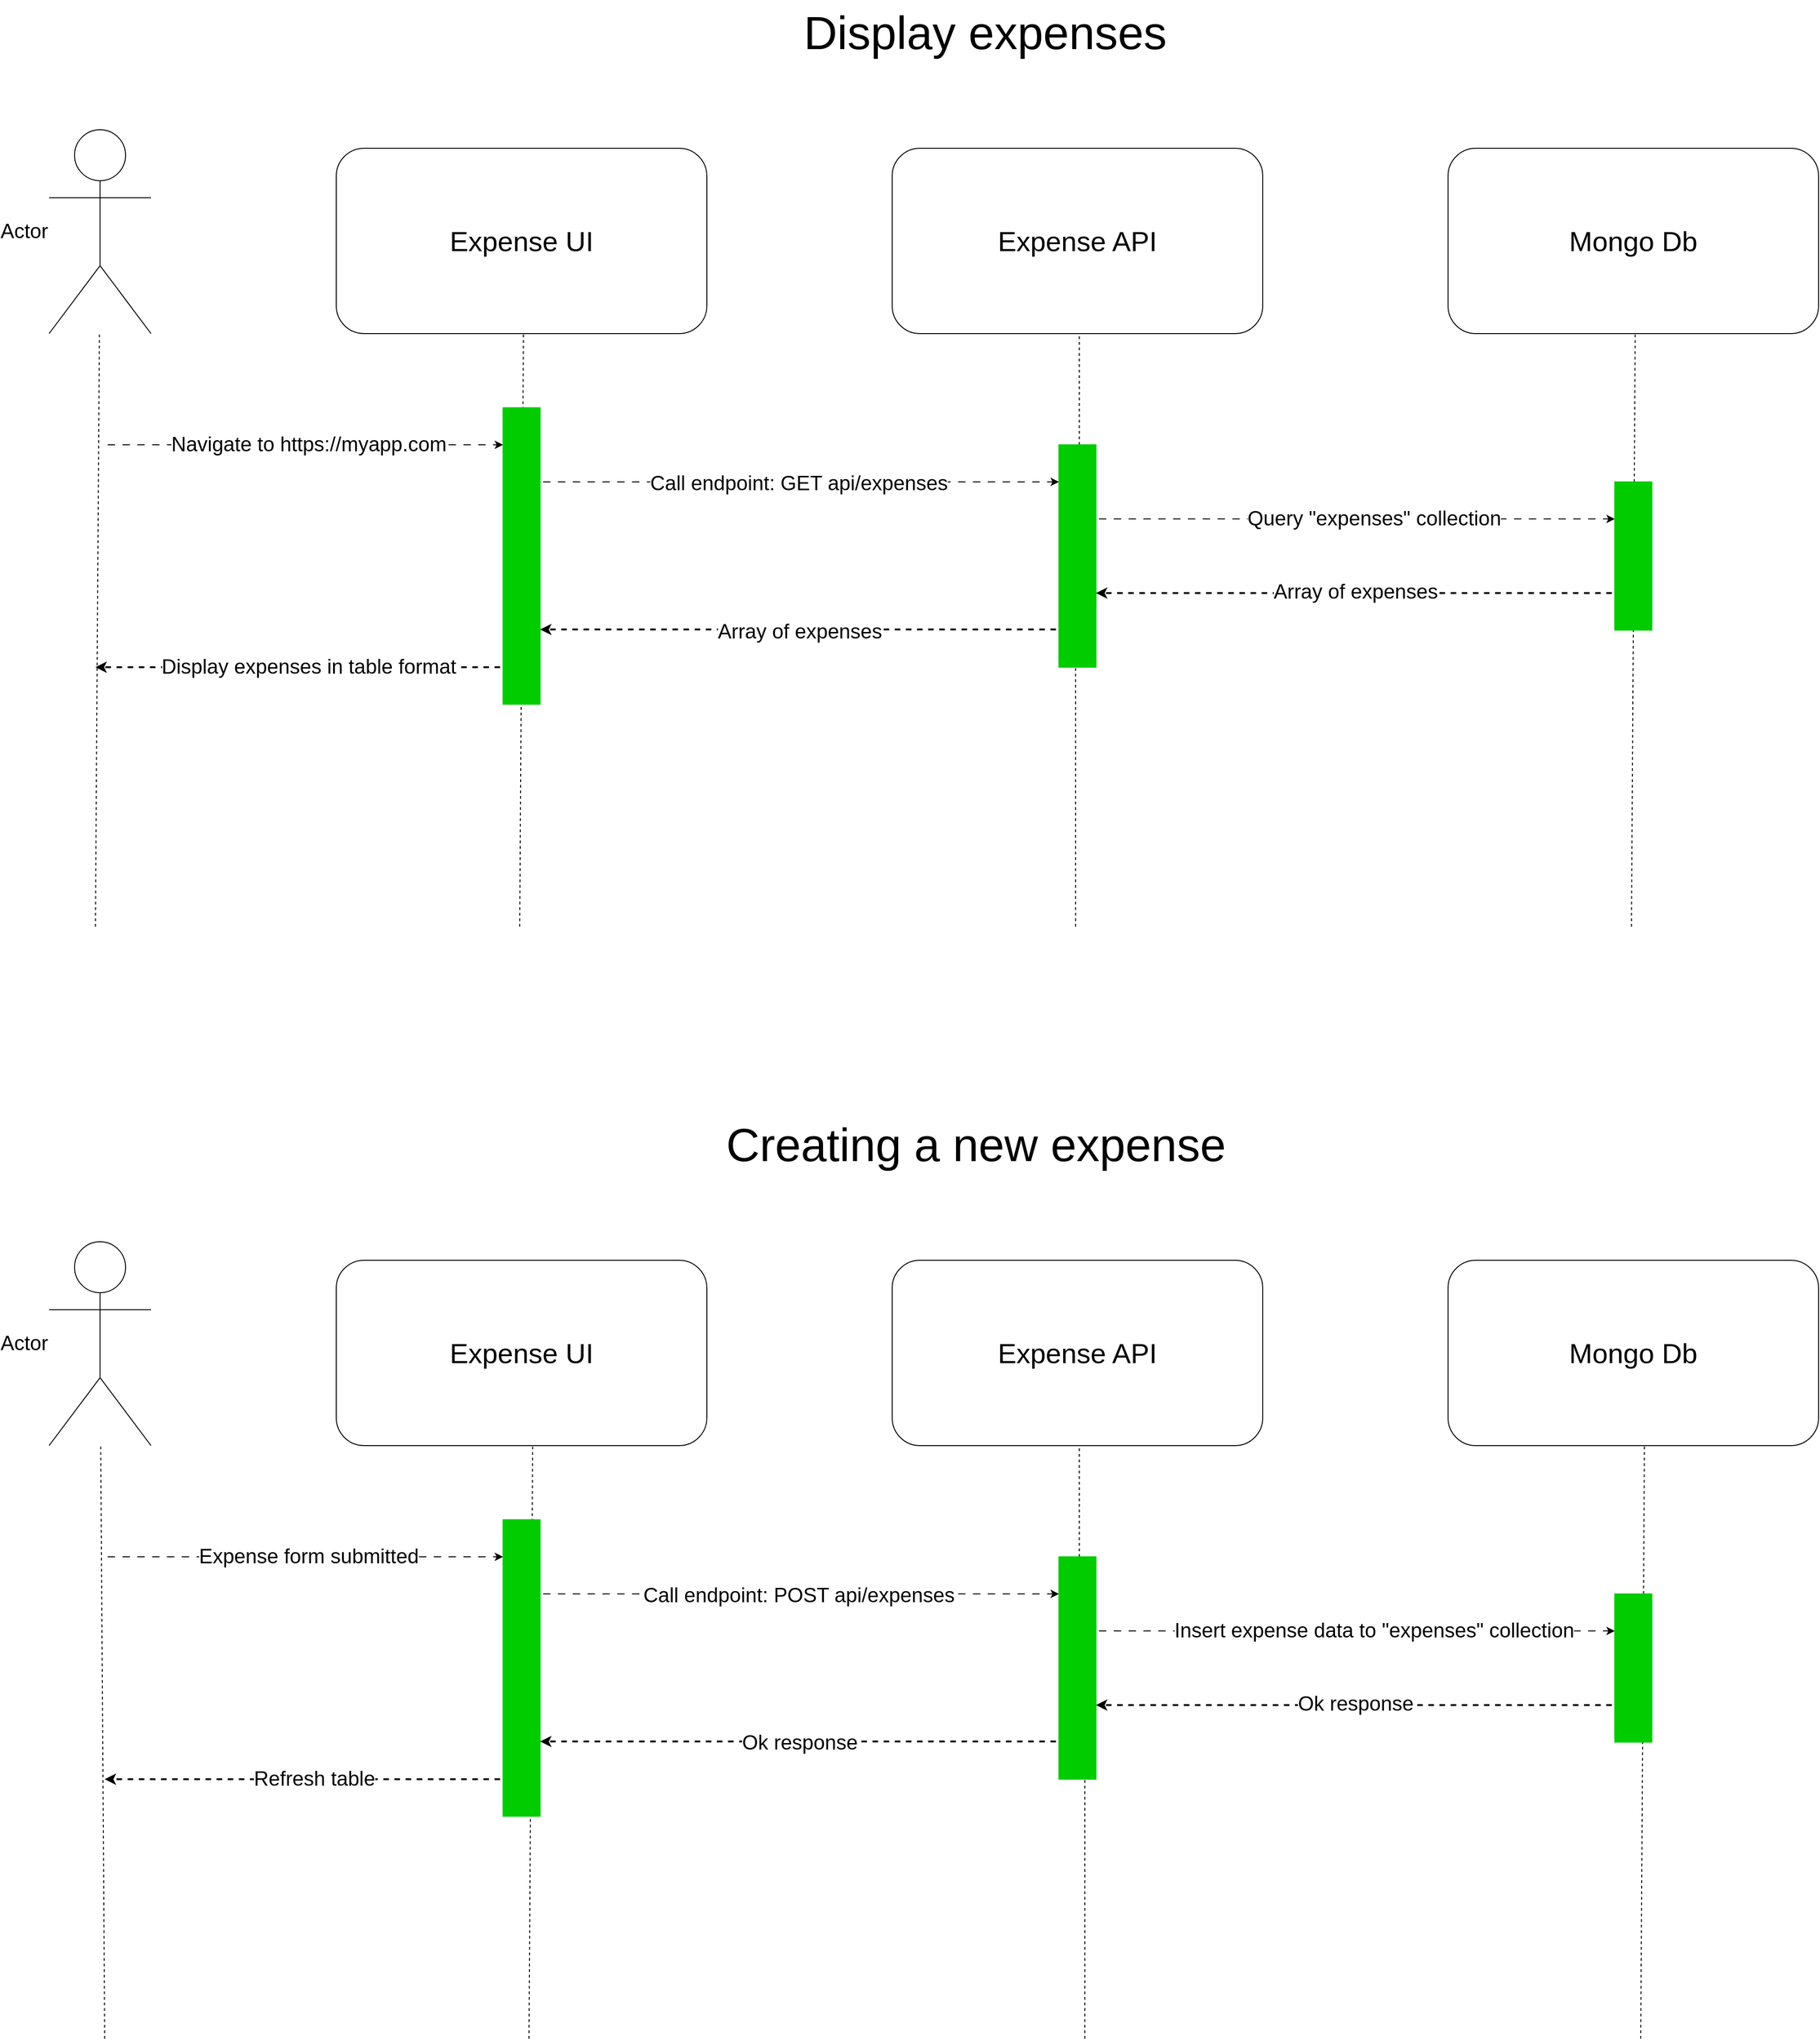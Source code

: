 <mxfile version="22.0.4" type="github">
  <diagram name="Page-1" id="9S9WcQxCw3WbPSDkXNFh">
    <mxGraphModel dx="2368" dy="2202" grid="1" gridSize="10" guides="1" tooltips="1" connect="1" arrows="1" fold="1" page="1" pageScale="1" pageWidth="850" pageHeight="1100" math="0" shadow="0">
      <root>
        <mxCell id="0" />
        <mxCell id="1" parent="0" />
        <mxCell id="2bjLfph6GWIjKSu_a6J0-2" value="Actor" style="shape=umlActor;verticalLabelPosition=middle;verticalAlign=middle;html=1;outlineConnect=0;fontSize=22;horizontal=1;labelPosition=left;align=right;" vertex="1" parent="1">
          <mxGeometry x="170" y="180" width="110" height="220" as="geometry" />
        </mxCell>
        <mxCell id="2bjLfph6GWIjKSu_a6J0-3" value="Expense UI" style="rounded=1;whiteSpace=wrap;html=1;fontSize=30;" vertex="1" parent="1">
          <mxGeometry x="480" y="200" width="400" height="200" as="geometry" />
        </mxCell>
        <mxCell id="2bjLfph6GWIjKSu_a6J0-15" value="Expense API" style="rounded=1;whiteSpace=wrap;html=1;fontSize=30;" vertex="1" parent="1">
          <mxGeometry x="1080" y="200" width="400" height="200" as="geometry" />
        </mxCell>
        <mxCell id="2bjLfph6GWIjKSu_a6J0-16" value="Mongo Db" style="rounded=1;whiteSpace=wrap;html=1;fontSize=30;" vertex="1" parent="1">
          <mxGeometry x="1680" y="200" width="400" height="200" as="geometry" />
        </mxCell>
        <mxCell id="2bjLfph6GWIjKSu_a6J0-18" value="" style="endArrow=none;dashed=1;html=1;rounded=0;" edge="1" parent="1" target="2bjLfph6GWIjKSu_a6J0-2">
          <mxGeometry width="50" height="50" relative="1" as="geometry">
            <mxPoint x="220" y="1040" as="sourcePoint" />
            <mxPoint x="222" y="400" as="targetPoint" />
          </mxGeometry>
        </mxCell>
        <mxCell id="2bjLfph6GWIjKSu_a6J0-19" value="" style="endArrow=none;dashed=1;html=1;rounded=0;" edge="1" parent="1">
          <mxGeometry width="50" height="50" relative="1" as="geometry">
            <mxPoint x="678" y="1040" as="sourcePoint" />
            <mxPoint x="682" y="400" as="targetPoint" />
          </mxGeometry>
        </mxCell>
        <mxCell id="2bjLfph6GWIjKSu_a6J0-20" value="" style="endArrow=none;dashed=1;html=1;rounded=0;" edge="1" parent="1" source="2bjLfph6GWIjKSu_a6J0-28">
          <mxGeometry width="50" height="50" relative="1" as="geometry">
            <mxPoint x="1278" y="1040" as="sourcePoint" />
            <mxPoint x="1282" y="400" as="targetPoint" />
          </mxGeometry>
        </mxCell>
        <mxCell id="2bjLfph6GWIjKSu_a6J0-21" value="" style="endArrow=none;dashed=1;html=1;rounded=0;" edge="1" parent="1">
          <mxGeometry width="50" height="50" relative="1" as="geometry">
            <mxPoint x="1878" y="1040" as="sourcePoint" />
            <mxPoint x="1882" y="400" as="targetPoint" />
          </mxGeometry>
        </mxCell>
        <mxCell id="2bjLfph6GWIjKSu_a6J0-22" value="" style="endArrow=classic;html=1;rounded=0;flowAnimation=1;" edge="1" parent="1" target="2bjLfph6GWIjKSu_a6J0-23">
          <mxGeometry width="50" height="50" relative="1" as="geometry">
            <mxPoint x="230" y="520" as="sourcePoint" />
            <mxPoint x="620" y="520" as="targetPoint" />
          </mxGeometry>
        </mxCell>
        <mxCell id="2bjLfph6GWIjKSu_a6J0-26" value="Navigate to https://myapp.com" style="edgeLabel;html=1;align=center;verticalAlign=middle;resizable=0;points=[];fontSize=22;" vertex="1" connectable="0" parent="2bjLfph6GWIjKSu_a6J0-22">
          <mxGeometry x="-0.164" y="-1" relative="1" as="geometry">
            <mxPoint x="40" y="-1" as="offset" />
          </mxGeometry>
        </mxCell>
        <mxCell id="2bjLfph6GWIjKSu_a6J0-23" value="" style="html=1;points=[[0,0,0,0,5],[0,1,0,0,-5],[1,0,0,0,5],[1,1,0,0,-5]];perimeter=orthogonalPerimeter;outlineConnect=0;targetShapes=umlLifeline;portConstraint=eastwest;newEdgeStyle={&quot;curved&quot;:0,&quot;rounded&quot;:0};fontSize=13;perimeterSpacing=0;strokeWidth=1;fillColor=#00CC00;strokeColor=#00CC00;" vertex="1" parent="1">
          <mxGeometry x="660" y="480" width="40" height="320" as="geometry" />
        </mxCell>
        <mxCell id="2bjLfph6GWIjKSu_a6J0-27" value="" style="endArrow=classic;html=1;rounded=0;flowAnimation=1;ignoreEdge=0;" edge="1" parent="1" target="2bjLfph6GWIjKSu_a6J0-28">
          <mxGeometry width="50" height="50" relative="1" as="geometry">
            <mxPoint x="700" y="560" as="sourcePoint" />
            <mxPoint x="800" y="560" as="targetPoint" />
          </mxGeometry>
        </mxCell>
        <mxCell id="2bjLfph6GWIjKSu_a6J0-35" value="&lt;font style=&quot;font-size: 22px;&quot;&gt;Call endpoint: GET api/expenses&lt;/font&gt;" style="edgeLabel;html=1;align=center;verticalAlign=middle;resizable=0;points=[];fontSize=22;" vertex="1" connectable="0" parent="2bjLfph6GWIjKSu_a6J0-27">
          <mxGeometry x="-0.005" y="-2" relative="1" as="geometry">
            <mxPoint as="offset" />
          </mxGeometry>
        </mxCell>
        <mxCell id="2bjLfph6GWIjKSu_a6J0-29" value="" style="endArrow=none;dashed=1;html=1;rounded=0;" edge="1" parent="1" target="2bjLfph6GWIjKSu_a6J0-28">
          <mxGeometry width="50" height="50" relative="1" as="geometry">
            <mxPoint x="1278" y="1040" as="sourcePoint" />
            <mxPoint x="1282" y="400" as="targetPoint" />
          </mxGeometry>
        </mxCell>
        <mxCell id="2bjLfph6GWIjKSu_a6J0-28" value="" style="html=1;points=[[0,0,0,0,5],[0,1,0,0,-5],[1,0,0,0,5],[1,1,0,0,-5]];perimeter=orthogonalPerimeter;outlineConnect=0;targetShapes=umlLifeline;portConstraint=eastwest;newEdgeStyle={&quot;curved&quot;:0,&quot;rounded&quot;:0};fontSize=13;perimeterSpacing=0;strokeWidth=1;fillColor=#00CC00;strokeColor=#00CC00;" vertex="1" parent="1">
          <mxGeometry x="1260" y="520" width="40" height="240" as="geometry" />
        </mxCell>
        <mxCell id="2bjLfph6GWIjKSu_a6J0-30" value="" style="endArrow=classic;html=1;rounded=0;flowAnimation=1;" edge="1" parent="1">
          <mxGeometry width="50" height="50" relative="1" as="geometry">
            <mxPoint x="1300" y="600" as="sourcePoint" />
            <mxPoint x="1860" y="600" as="targetPoint" />
          </mxGeometry>
        </mxCell>
        <mxCell id="2bjLfph6GWIjKSu_a6J0-36" value="&lt;font style=&quot;font-size: 22px;&quot;&gt;Query &quot;expenses&quot; collection&lt;/font&gt;" style="edgeLabel;html=1;align=center;verticalAlign=middle;resizable=0;points=[];fontSize=22;" vertex="1" connectable="0" parent="2bjLfph6GWIjKSu_a6J0-30">
          <mxGeometry x="-0.105" relative="1" as="geometry">
            <mxPoint x="49" as="offset" />
          </mxGeometry>
        </mxCell>
        <mxCell id="2bjLfph6GWIjKSu_a6J0-31" value="" style="html=1;points=[[0,0,0,0,5],[0,1,0,0,-5],[1,0,0,0,5],[1,1,0,0,-5]];perimeter=orthogonalPerimeter;outlineConnect=0;targetShapes=umlLifeline;portConstraint=eastwest;newEdgeStyle={&quot;curved&quot;:0,&quot;rounded&quot;:0};fontSize=13;perimeterSpacing=0;strokeWidth=1;fillColor=#00CC00;strokeColor=#00CC00;" vertex="1" parent="1">
          <mxGeometry x="1860" y="560" width="40" height="160" as="geometry" />
        </mxCell>
        <mxCell id="2bjLfph6GWIjKSu_a6J0-32" value="" style="endArrow=classic;html=1;rounded=0;dashed=1;strokeWidth=2;flowAnimation=1;" edge="1" parent="1" target="2bjLfph6GWIjKSu_a6J0-28">
          <mxGeometry width="50" height="50" relative="1" as="geometry">
            <mxPoint x="1860" y="680" as="sourcePoint" />
            <mxPoint x="1570" y="680" as="targetPoint" />
          </mxGeometry>
        </mxCell>
        <mxCell id="2bjLfph6GWIjKSu_a6J0-37" value="&lt;font style=&quot;font-size: 22px;&quot;&gt;Array of expenses&lt;/font&gt;" style="edgeLabel;html=1;align=center;verticalAlign=middle;resizable=0;points=[];fontSize=22;" vertex="1" connectable="0" parent="2bjLfph6GWIjKSu_a6J0-32">
          <mxGeometry x="0.16" y="-1" relative="1" as="geometry">
            <mxPoint x="45" as="offset" />
          </mxGeometry>
        </mxCell>
        <mxCell id="2bjLfph6GWIjKSu_a6J0-33" value="" style="endArrow=classic;html=1;rounded=0;dashed=1;strokeWidth=2;flowAnimation=1;" edge="1" parent="1">
          <mxGeometry width="50" height="50" relative="1" as="geometry">
            <mxPoint x="1260" y="719.31" as="sourcePoint" />
            <mxPoint x="700" y="719.31" as="targetPoint" />
          </mxGeometry>
        </mxCell>
        <mxCell id="2bjLfph6GWIjKSu_a6J0-38" value="Array of expenses" style="edgeLabel;html=1;align=center;verticalAlign=middle;resizable=0;points=[];fontSize=22;" vertex="1" connectable="0" parent="2bjLfph6GWIjKSu_a6J0-33">
          <mxGeometry x="0.0" y="2" relative="1" as="geometry">
            <mxPoint as="offset" />
          </mxGeometry>
        </mxCell>
        <mxCell id="2bjLfph6GWIjKSu_a6J0-34" value="" style="endArrow=classic;html=1;rounded=0;dashed=1;strokeWidth=2;flowAnimation=1;" edge="1" parent="1">
          <mxGeometry width="50" height="50" relative="1" as="geometry">
            <mxPoint x="660" y="760" as="sourcePoint" />
            <mxPoint x="220" y="760" as="targetPoint" />
          </mxGeometry>
        </mxCell>
        <mxCell id="2bjLfph6GWIjKSu_a6J0-39" value="Display expenses in table format" style="edgeLabel;html=1;align=center;verticalAlign=middle;resizable=0;points=[];fontSize=22;" vertex="1" connectable="0" parent="2bjLfph6GWIjKSu_a6J0-34">
          <mxGeometry x="0.129" y="-2" relative="1" as="geometry">
            <mxPoint x="38" y="2" as="offset" />
          </mxGeometry>
        </mxCell>
        <mxCell id="2bjLfph6GWIjKSu_a6J0-40" value="Display expenses" style="text;html=1;align=center;verticalAlign=middle;resizable=0;points=[];autosize=1;strokeColor=none;fillColor=none;fontSize=50;" vertex="1" parent="1">
          <mxGeometry x="970" y="40" width="420" height="70" as="geometry" />
        </mxCell>
        <mxCell id="2bjLfph6GWIjKSu_a6J0-41" value="Actor" style="shape=umlActor;verticalLabelPosition=middle;verticalAlign=middle;html=1;outlineConnect=0;fontSize=22;horizontal=1;labelPosition=left;align=right;" vertex="1" parent="1">
          <mxGeometry x="170" y="1380" width="110" height="220" as="geometry" />
        </mxCell>
        <mxCell id="2bjLfph6GWIjKSu_a6J0-42" value="Expense UI" style="rounded=1;whiteSpace=wrap;html=1;fontSize=30;" vertex="1" parent="1">
          <mxGeometry x="480" y="1400" width="400" height="200" as="geometry" />
        </mxCell>
        <mxCell id="2bjLfph6GWIjKSu_a6J0-43" value="Expense API" style="rounded=1;whiteSpace=wrap;html=1;fontSize=30;" vertex="1" parent="1">
          <mxGeometry x="1080" y="1400" width="400" height="200" as="geometry" />
        </mxCell>
        <mxCell id="2bjLfph6GWIjKSu_a6J0-44" value="Mongo Db" style="rounded=1;whiteSpace=wrap;html=1;fontSize=30;" vertex="1" parent="1">
          <mxGeometry x="1680" y="1400" width="400" height="200" as="geometry" />
        </mxCell>
        <mxCell id="2bjLfph6GWIjKSu_a6J0-45" value="" style="endArrow=none;dashed=1;html=1;rounded=0;" edge="1" parent="1" target="2bjLfph6GWIjKSu_a6J0-41">
          <mxGeometry width="50" height="50" relative="1" as="geometry">
            <mxPoint x="230" y="2240" as="sourcePoint" />
            <mxPoint x="232" y="1600" as="targetPoint" />
          </mxGeometry>
        </mxCell>
        <mxCell id="2bjLfph6GWIjKSu_a6J0-46" value="" style="endArrow=none;dashed=1;html=1;rounded=0;" edge="1" parent="1">
          <mxGeometry width="50" height="50" relative="1" as="geometry">
            <mxPoint x="688" y="2240" as="sourcePoint" />
            <mxPoint x="692" y="1600" as="targetPoint" />
          </mxGeometry>
        </mxCell>
        <mxCell id="2bjLfph6GWIjKSu_a6J0-47" value="" style="endArrow=none;dashed=1;html=1;rounded=0;" edge="1" parent="1" source="2bjLfph6GWIjKSu_a6J0-55">
          <mxGeometry width="50" height="50" relative="1" as="geometry">
            <mxPoint x="1278" y="2240" as="sourcePoint" />
            <mxPoint x="1282" y="1600" as="targetPoint" />
          </mxGeometry>
        </mxCell>
        <mxCell id="2bjLfph6GWIjKSu_a6J0-48" value="" style="endArrow=none;dashed=1;html=1;rounded=0;" edge="1" parent="1">
          <mxGeometry width="50" height="50" relative="1" as="geometry">
            <mxPoint x="1888" y="2240" as="sourcePoint" />
            <mxPoint x="1892" y="1600" as="targetPoint" />
          </mxGeometry>
        </mxCell>
        <mxCell id="2bjLfph6GWIjKSu_a6J0-49" value="" style="endArrow=classic;html=1;rounded=0;flowAnimation=1;" edge="1" parent="1" target="2bjLfph6GWIjKSu_a6J0-51">
          <mxGeometry width="50" height="50" relative="1" as="geometry">
            <mxPoint x="230" y="1720" as="sourcePoint" />
            <mxPoint x="620" y="1720" as="targetPoint" />
          </mxGeometry>
        </mxCell>
        <mxCell id="2bjLfph6GWIjKSu_a6J0-50" value="Expense form submitted" style="edgeLabel;html=1;align=center;verticalAlign=middle;resizable=0;points=[];fontSize=22;" vertex="1" connectable="0" parent="2bjLfph6GWIjKSu_a6J0-49">
          <mxGeometry x="-0.164" y="-1" relative="1" as="geometry">
            <mxPoint x="40" y="-1" as="offset" />
          </mxGeometry>
        </mxCell>
        <mxCell id="2bjLfph6GWIjKSu_a6J0-51" value="" style="html=1;points=[[0,0,0,0,5],[0,1,0,0,-5],[1,0,0,0,5],[1,1,0,0,-5]];perimeter=orthogonalPerimeter;outlineConnect=0;targetShapes=umlLifeline;portConstraint=eastwest;newEdgeStyle={&quot;curved&quot;:0,&quot;rounded&quot;:0};fontSize=13;perimeterSpacing=0;strokeWidth=1;fillColor=#00CC00;strokeColor=#00CC00;" vertex="1" parent="1">
          <mxGeometry x="660" y="1680" width="40" height="320" as="geometry" />
        </mxCell>
        <mxCell id="2bjLfph6GWIjKSu_a6J0-52" value="" style="endArrow=classic;html=1;rounded=0;flowAnimation=1;ignoreEdge=0;" edge="1" parent="1" target="2bjLfph6GWIjKSu_a6J0-55">
          <mxGeometry width="50" height="50" relative="1" as="geometry">
            <mxPoint x="700" y="1760" as="sourcePoint" />
            <mxPoint x="800" y="1760" as="targetPoint" />
          </mxGeometry>
        </mxCell>
        <mxCell id="2bjLfph6GWIjKSu_a6J0-53" value="&lt;font style=&quot;font-size: 22px;&quot;&gt;Call endpoint: POST api/expenses&lt;/font&gt;" style="edgeLabel;html=1;align=center;verticalAlign=middle;resizable=0;points=[];fontSize=22;" vertex="1" connectable="0" parent="2bjLfph6GWIjKSu_a6J0-52">
          <mxGeometry x="-0.005" y="-2" relative="1" as="geometry">
            <mxPoint as="offset" />
          </mxGeometry>
        </mxCell>
        <mxCell id="2bjLfph6GWIjKSu_a6J0-54" value="" style="endArrow=none;dashed=1;html=1;rounded=0;" edge="1" parent="1" target="2bjLfph6GWIjKSu_a6J0-55">
          <mxGeometry width="50" height="50" relative="1" as="geometry">
            <mxPoint x="1288" y="2240" as="sourcePoint" />
            <mxPoint x="1292" y="1600" as="targetPoint" />
          </mxGeometry>
        </mxCell>
        <mxCell id="2bjLfph6GWIjKSu_a6J0-55" value="" style="html=1;points=[[0,0,0,0,5],[0,1,0,0,-5],[1,0,0,0,5],[1,1,0,0,-5]];perimeter=orthogonalPerimeter;outlineConnect=0;targetShapes=umlLifeline;portConstraint=eastwest;newEdgeStyle={&quot;curved&quot;:0,&quot;rounded&quot;:0};fontSize=13;perimeterSpacing=0;strokeWidth=1;fillColor=#00CC00;strokeColor=#00CC00;" vertex="1" parent="1">
          <mxGeometry x="1260" y="1720" width="40" height="240" as="geometry" />
        </mxCell>
        <mxCell id="2bjLfph6GWIjKSu_a6J0-56" value="" style="endArrow=classic;html=1;rounded=0;flowAnimation=1;" edge="1" parent="1">
          <mxGeometry width="50" height="50" relative="1" as="geometry">
            <mxPoint x="1300" y="1800" as="sourcePoint" />
            <mxPoint x="1860" y="1800" as="targetPoint" />
          </mxGeometry>
        </mxCell>
        <mxCell id="2bjLfph6GWIjKSu_a6J0-57" value="&lt;font style=&quot;font-size: 22px;&quot;&gt;Insert expense data to &quot;expenses&quot; collection&lt;/font&gt;" style="edgeLabel;html=1;align=center;verticalAlign=middle;resizable=0;points=[];fontSize=22;" vertex="1" connectable="0" parent="2bjLfph6GWIjKSu_a6J0-56">
          <mxGeometry x="-0.105" relative="1" as="geometry">
            <mxPoint x="49" as="offset" />
          </mxGeometry>
        </mxCell>
        <mxCell id="2bjLfph6GWIjKSu_a6J0-58" value="" style="html=1;points=[[0,0,0,0,5],[0,1,0,0,-5],[1,0,0,0,5],[1,1,0,0,-5]];perimeter=orthogonalPerimeter;outlineConnect=0;targetShapes=umlLifeline;portConstraint=eastwest;newEdgeStyle={&quot;curved&quot;:0,&quot;rounded&quot;:0};fontSize=13;perimeterSpacing=0;strokeWidth=1;fillColor=#00CC00;strokeColor=#00CC00;" vertex="1" parent="1">
          <mxGeometry x="1860" y="1760" width="40" height="160" as="geometry" />
        </mxCell>
        <mxCell id="2bjLfph6GWIjKSu_a6J0-59" value="" style="endArrow=classic;html=1;rounded=0;dashed=1;strokeWidth=2;flowAnimation=1;" edge="1" parent="1" target="2bjLfph6GWIjKSu_a6J0-55">
          <mxGeometry width="50" height="50" relative="1" as="geometry">
            <mxPoint x="1860" y="1880" as="sourcePoint" />
            <mxPoint x="1570" y="1880" as="targetPoint" />
          </mxGeometry>
        </mxCell>
        <mxCell id="2bjLfph6GWIjKSu_a6J0-60" value="&lt;font style=&quot;font-size: 22px;&quot;&gt;Ok response&lt;br style=&quot;font-size: 22px;&quot;&gt;&lt;/font&gt;" style="edgeLabel;html=1;align=center;verticalAlign=middle;resizable=0;points=[];fontSize=22;" vertex="1" connectable="0" parent="2bjLfph6GWIjKSu_a6J0-59">
          <mxGeometry x="0.16" y="-1" relative="1" as="geometry">
            <mxPoint x="45" as="offset" />
          </mxGeometry>
        </mxCell>
        <mxCell id="2bjLfph6GWIjKSu_a6J0-61" value="" style="endArrow=classic;html=1;rounded=0;dashed=1;strokeWidth=2;flowAnimation=1;" edge="1" parent="1">
          <mxGeometry width="50" height="50" relative="1" as="geometry">
            <mxPoint x="1260" y="1919.31" as="sourcePoint" />
            <mxPoint x="700" y="1919.31" as="targetPoint" />
          </mxGeometry>
        </mxCell>
        <mxCell id="2bjLfph6GWIjKSu_a6J0-62" value="Ok response" style="edgeLabel;html=1;align=center;verticalAlign=middle;resizable=0;points=[];fontSize=22;" vertex="1" connectable="0" parent="2bjLfph6GWIjKSu_a6J0-61">
          <mxGeometry x="0.0" y="2" relative="1" as="geometry">
            <mxPoint y="-1" as="offset" />
          </mxGeometry>
        </mxCell>
        <mxCell id="2bjLfph6GWIjKSu_a6J0-63" value="" style="endArrow=classic;html=1;rounded=0;dashed=1;strokeWidth=2;flowAnimation=1;" edge="1" parent="1">
          <mxGeometry width="50" height="50" relative="1" as="geometry">
            <mxPoint x="660" y="1960" as="sourcePoint" />
            <mxPoint x="230" y="1960" as="targetPoint" />
          </mxGeometry>
        </mxCell>
        <mxCell id="2bjLfph6GWIjKSu_a6J0-64" value="Refresh table" style="edgeLabel;html=1;align=center;verticalAlign=middle;resizable=0;points=[];fontSize=22;" vertex="1" connectable="0" parent="2bjLfph6GWIjKSu_a6J0-63">
          <mxGeometry x="0.129" y="-2" relative="1" as="geometry">
            <mxPoint x="38" y="2" as="offset" />
          </mxGeometry>
        </mxCell>
        <mxCell id="2bjLfph6GWIjKSu_a6J0-65" value="Creating a new expense" style="text;html=1;align=center;verticalAlign=middle;resizable=0;points=[];autosize=1;strokeColor=none;fillColor=none;fontSize=50;" vertex="1" parent="1">
          <mxGeometry x="890" y="1240" width="560" height="70" as="geometry" />
        </mxCell>
      </root>
    </mxGraphModel>
  </diagram>
</mxfile>
